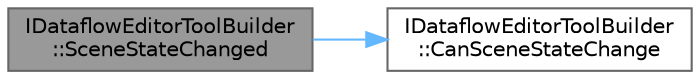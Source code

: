 digraph "IDataflowEditorToolBuilder::SceneStateChanged"
{
 // INTERACTIVE_SVG=YES
 // LATEX_PDF_SIZE
  bgcolor="transparent";
  edge [fontname=Helvetica,fontsize=10,labelfontname=Helvetica,labelfontsize=10];
  node [fontname=Helvetica,fontsize=10,shape=box,height=0.2,width=0.4];
  rankdir="LR";
  Node1 [id="Node000001",label="IDataflowEditorToolBuilder\l::SceneStateChanged",height=0.2,width=0.4,color="gray40", fillcolor="grey60", style="filled", fontcolor="black",tooltip="Respond to SceneState changing."];
  Node1 -> Node2 [id="edge1_Node000001_Node000002",color="steelblue1",style="solid",tooltip=" "];
  Node2 [id="Node000002",label="IDataflowEditorToolBuilder\l::CanSceneStateChange",height=0.2,width=0.4,color="grey40", fillcolor="white", style="filled",URL="$dd/dc0/classIDataflowEditorToolBuilder.html#a9d8057c4ef4bc022b2dcf183d72e9a98",tooltip="Returns true if the tool can keep running when the SceneState changes."];
}
